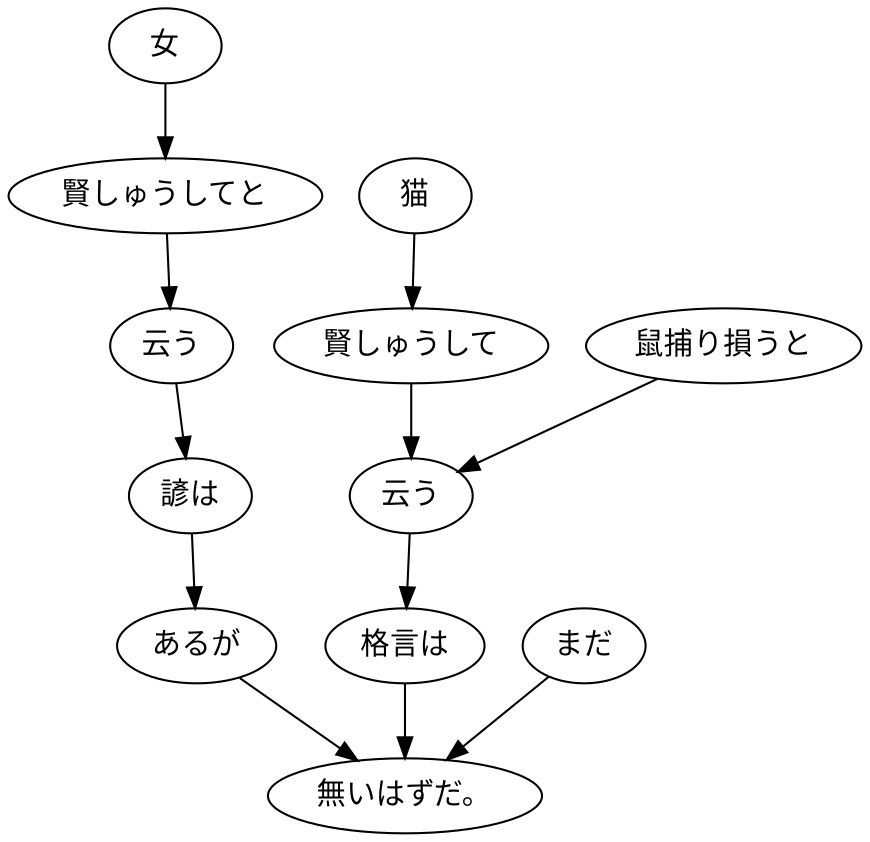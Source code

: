 digraph graph3217 {
	node0 [label="女"];
	node1 [label="賢しゅうしてと"];
	node2 [label="云う"];
	node3 [label="諺は"];
	node4 [label="あるが"];
	node5 [label="猫"];
	node6 [label="賢しゅうして"];
	node7 [label="鼠捕り損うと"];
	node8 [label="云う"];
	node9 [label="格言は"];
	node10 [label="まだ"];
	node11 [label="無いはずだ。"];
	node0 -> node1;
	node1 -> node2;
	node2 -> node3;
	node3 -> node4;
	node4 -> node11;
	node5 -> node6;
	node6 -> node8;
	node7 -> node8;
	node8 -> node9;
	node9 -> node11;
	node10 -> node11;
}
